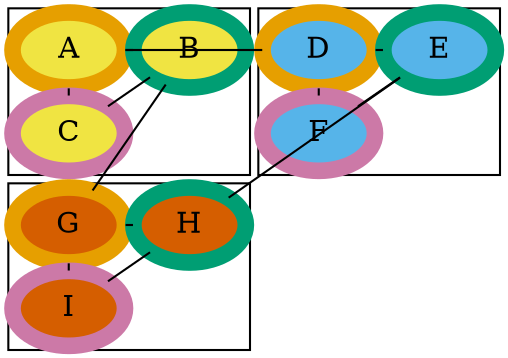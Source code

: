 graph {
    layout=osage

    A [style="filled" fillcolor="#F0E442" color="#E69F00" penwidth=8]
    B [style="filled" fillcolor="#F0E442" color="#009E73" penwidth=8]
    C [style="filled" fillcolor="#F0E442" color="#CC79A7" penwidth=8]
    D [style="filled" fillcolor="#56B4E9" color="#E69F00" penwidth=8]
    E [style="filled" fillcolor="#56B4E9" color="#009E73" penwidth=8]
    F [style="filled" fillcolor="#56B4E9" color="#CC79A7" penwidth=8]
    G [style="filled" fillcolor="#D55E00" color="#E69F00" penwidth=8]
    H [style="filled" fillcolor="#D55E00" color="#009E73" penwidth=8]
    I [style="filled" fillcolor="#D55E00" color="#CC79A7" penwidth=8]

    subgraph clusterA {
        A -- B
        B -- C
        C -- A
    }

    subgraph clusterB {
        D -- E
        E -- F
        F -- D
    }

    subgraph clusterC {
        G -- H
        H -- I
        I -- G
    }

    A -- D
    B -- G
    H -- E
}
